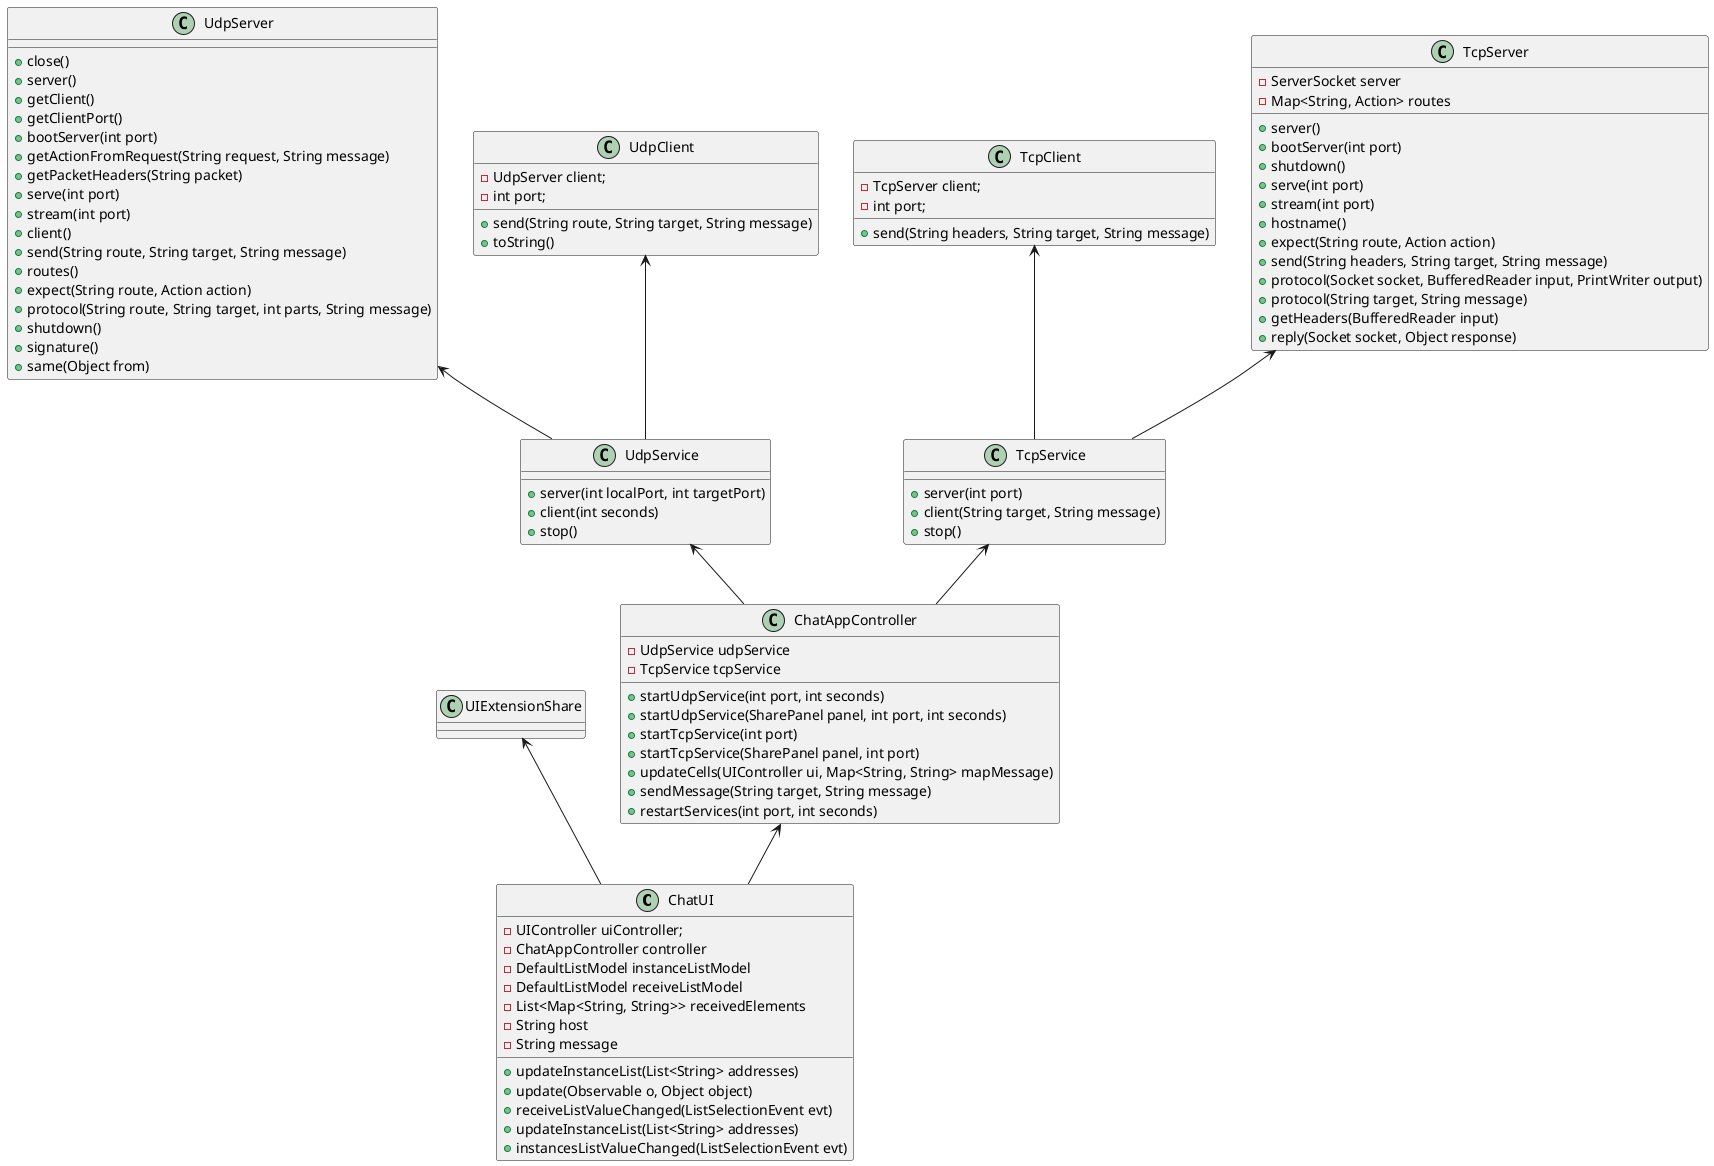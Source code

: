 @startuml doc-files/ipc05.2_classdiagram.png

class ChatUI {
    -UIController uiController;
    -ChatAppController controller
    -DefaultListModel instanceListModel
    -DefaultListModel receiveListModel
    -List<Map<String, String>> receivedElements
    -String host
    -String message
    +updateInstanceList(List<String> addresses)
    +update(Observable o, Object object)
    +receiveListValueChanged(ListSelectionEvent evt)
    +updateInstanceList(List<String> addresses)
    +instancesListValueChanged(ListSelectionEvent evt)
    }

class UIExtensionShare {

    }

class ChatAppController{
    -UdpService udpService
    -TcpService tcpService
    +startUdpService(int port, int seconds)
    +startUdpService(SharePanel panel, int port, int seconds)
    +startTcpService(int port)
    +startTcpService(SharePanel panel, int port)
    +updateCells(UIController ui, Map<String, String> mapMessage)
    +sendMessage(String target, String message)
    +restartServices(int port, int seconds)
    }

class UdpService {
    +server(int localPort, int targetPort)
    +client(int seconds)
    +stop()
    }
class TcpService {
    +server(int port)
    +client(String target, String message)
    +stop()
    }

class TcpClient {
    -TcpServer client;
    -int port;
    +send(String headers, String target, String message)
    }

class TcpServer {
    -ServerSocket server
    -Map<String, Action> routes
    +server()
    +bootServer(int port)
    +shutdown()
    +serve(int port)
    +stream(int port)
    +hostname()
    +expect(String route, Action action)
    +send(String headers, String target, String message)
    +protocol(Socket socket, BufferedReader input, PrintWriter output)
    +protocol(String target, String message)
    +getHeaders(BufferedReader input)
    +reply(Socket socket, Object response)
    }
class UdpServer {
    +close()
    +server()
    +getClient()
    +getClientPort()
    +bootServer(int port)
    +getActionFromRequest(String request, String message)
    +getPacketHeaders(String packet)
    +serve(int port)
    +stream(int port)
    +client()
    +send(String route, String target, String message)
    +routes()
    +expect(String route, Action action)
    +protocol(String route, String target, int parts, String message)
    +shutdown()
    +signature()
    +same(Object from)
    }

class UdpClient {
    -UdpServer client;
    -int port;
    +send(String route, String target, String message)
    +toString()
    }


UIExtensionShare <-- ChatUI
ChatAppController <-- ChatUI
TcpService <-- ChatAppController
UdpService <-- ChatAppController
TcpServer <-- TcpService
TcpClient <-- TcpService
UdpServer <-- UdpService
UdpClient<-- UdpService

@enduml
